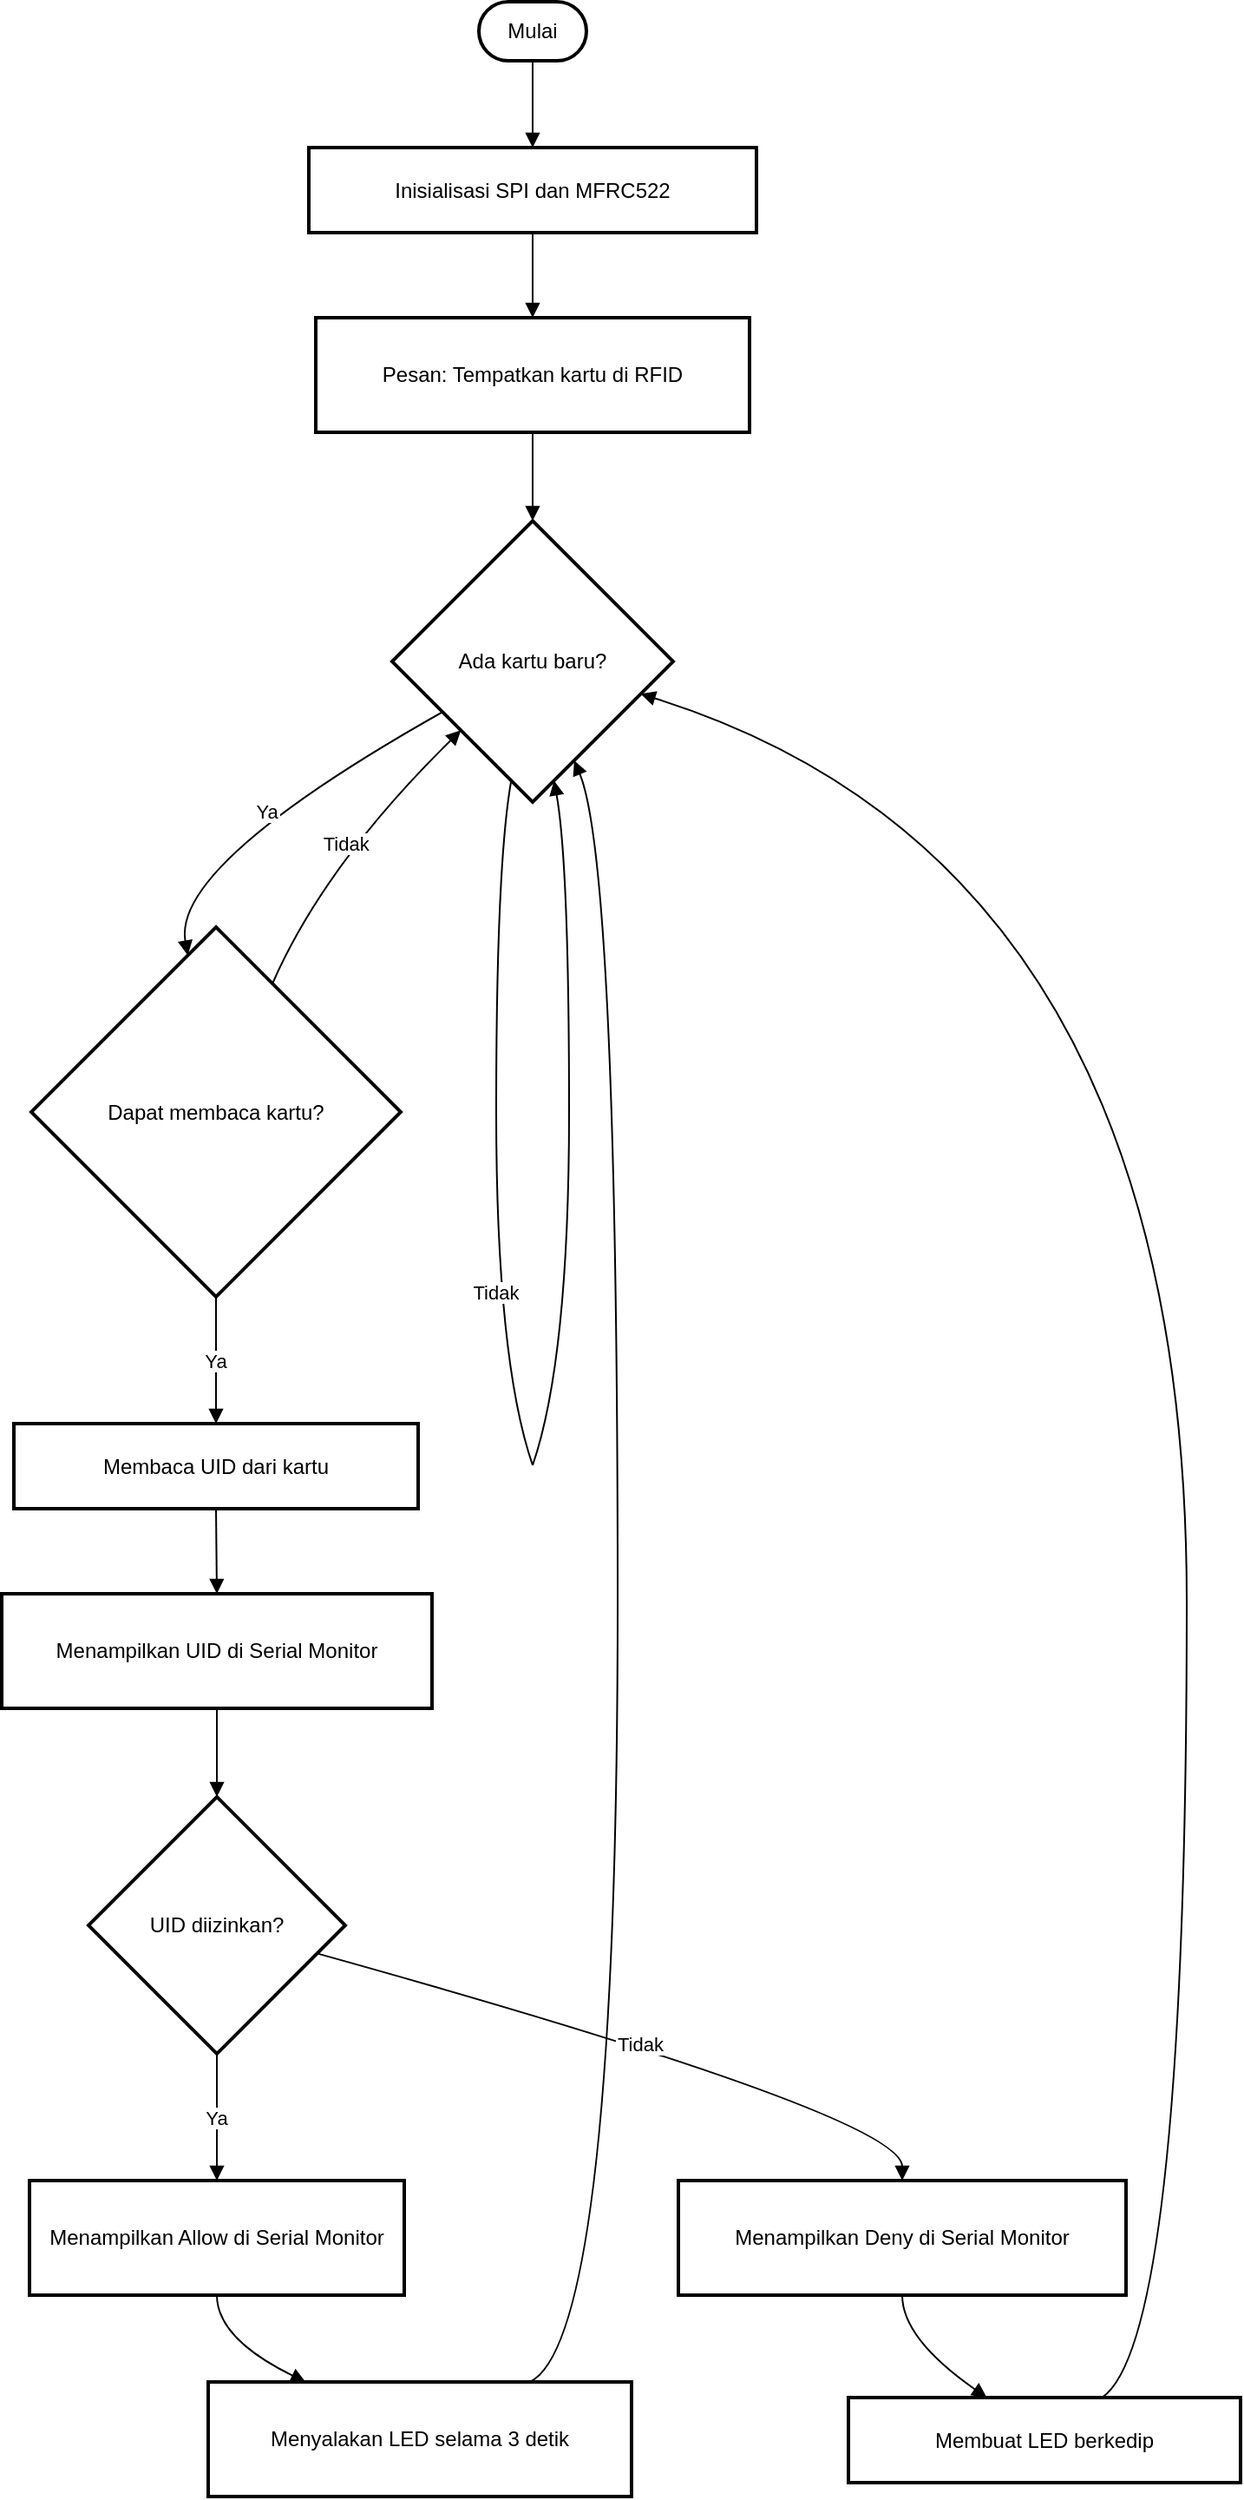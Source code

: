 <mxfile version="24.8.3">
  <diagram name="Page-1" id="YhSlEc9bD7fD2kwrkRbG">
    <mxGraphModel dx="1588" dy="892" grid="1" gridSize="10" guides="1" tooltips="1" connect="1" arrows="1" fold="1" page="1" pageScale="1" pageWidth="827" pageHeight="1169" math="0" shadow="0">
      <root>
        <mxCell id="0" />
        <mxCell id="1" parent="0" />
        <mxCell id="3vg_fKFmb8jQz_aYUg4--1" value="Mulai" style="rounded=1;whiteSpace=wrap;arcSize=50;strokeWidth=2;" vertex="1" parent="1">
          <mxGeometry x="295" y="20" width="62" height="34" as="geometry" />
        </mxCell>
        <mxCell id="3vg_fKFmb8jQz_aYUg4--2" value="Inisialisasi SPI dan MFRC522" style="whiteSpace=wrap;strokeWidth=2;" vertex="1" parent="1">
          <mxGeometry x="197" y="104" width="258" height="49" as="geometry" />
        </mxCell>
        <mxCell id="3vg_fKFmb8jQz_aYUg4--3" value="Pesan: Tempatkan kartu di RFID" style="whiteSpace=wrap;strokeWidth=2;" vertex="1" parent="1">
          <mxGeometry x="201" y="202" width="250" height="66" as="geometry" />
        </mxCell>
        <mxCell id="3vg_fKFmb8jQz_aYUg4--4" value="Ada kartu baru?" style="rhombus;strokeWidth=2;whiteSpace=wrap;" vertex="1" parent="1">
          <mxGeometry x="245" y="319" width="162" height="162" as="geometry" />
        </mxCell>
        <mxCell id="3vg_fKFmb8jQz_aYUg4--5" value="Dapat membaca kartu?" style="rhombus;strokeWidth=2;whiteSpace=wrap;" vertex="1" parent="1">
          <mxGeometry x="37" y="553" width="213" height="213" as="geometry" />
        </mxCell>
        <mxCell id="3vg_fKFmb8jQz_aYUg4--6" value="Membaca UID dari kartu" style="whiteSpace=wrap;strokeWidth=2;" vertex="1" parent="1">
          <mxGeometry x="27" y="839" width="233" height="49" as="geometry" />
        </mxCell>
        <mxCell id="3vg_fKFmb8jQz_aYUg4--7" value="Menampilkan UID di Serial Monitor" style="whiteSpace=wrap;strokeWidth=2;" vertex="1" parent="1">
          <mxGeometry x="20" y="937" width="248" height="66" as="geometry" />
        </mxCell>
        <mxCell id="3vg_fKFmb8jQz_aYUg4--8" value="UID diizinkan?" style="rhombus;strokeWidth=2;whiteSpace=wrap;" vertex="1" parent="1">
          <mxGeometry x="70" y="1054" width="148" height="148" as="geometry" />
        </mxCell>
        <mxCell id="3vg_fKFmb8jQz_aYUg4--9" value="Menampilkan Allow di Serial Monitor" style="whiteSpace=wrap;strokeWidth=2;" vertex="1" parent="1">
          <mxGeometry x="36" y="1275" width="216" height="66" as="geometry" />
        </mxCell>
        <mxCell id="3vg_fKFmb8jQz_aYUg4--10" value="Menyalakan LED selama 3 detik" style="whiteSpace=wrap;strokeWidth=2;" vertex="1" parent="1">
          <mxGeometry x="139" y="1391" width="244" height="66" as="geometry" />
        </mxCell>
        <mxCell id="3vg_fKFmb8jQz_aYUg4--11" value="Menampilkan Deny di Serial Monitor" style="whiteSpace=wrap;strokeWidth=2;" vertex="1" parent="1">
          <mxGeometry x="410" y="1275" width="258" height="66" as="geometry" />
        </mxCell>
        <mxCell id="3vg_fKFmb8jQz_aYUg4--12" value="Membuat LED berkedip" style="whiteSpace=wrap;strokeWidth=2;" vertex="1" parent="1">
          <mxGeometry x="508" y="1400" width="226" height="49" as="geometry" />
        </mxCell>
        <mxCell id="3vg_fKFmb8jQz_aYUg4--13" value="" style="whiteSpace=wrap;strokeWidth=2;" vertex="1" parent="1">
          <mxGeometry x="305" y="659" as="geometry" />
        </mxCell>
        <mxCell id="3vg_fKFmb8jQz_aYUg4--14" value="" style="whiteSpace=wrap;strokeWidth=2;" vertex="1" parent="1">
          <mxGeometry x="326" y="863" as="geometry" />
        </mxCell>
        <mxCell id="3vg_fKFmb8jQz_aYUg4--15" value="" style="curved=1;startArrow=none;endArrow=block;exitX=0.5;exitY=0.99;entryX=0.5;entryY=-0.01;rounded=0;" edge="1" parent="1" source="3vg_fKFmb8jQz_aYUg4--1" target="3vg_fKFmb8jQz_aYUg4--2">
          <mxGeometry relative="1" as="geometry">
            <Array as="points" />
          </mxGeometry>
        </mxCell>
        <mxCell id="3vg_fKFmb8jQz_aYUg4--16" value="" style="curved=1;startArrow=none;endArrow=block;exitX=0.5;exitY=0.99;entryX=0.5;entryY=0.01;rounded=0;" edge="1" parent="1" source="3vg_fKFmb8jQz_aYUg4--2" target="3vg_fKFmb8jQz_aYUg4--3">
          <mxGeometry relative="1" as="geometry">
            <Array as="points" />
          </mxGeometry>
        </mxCell>
        <mxCell id="3vg_fKFmb8jQz_aYUg4--17" value="" style="curved=1;startArrow=none;endArrow=block;exitX=0.5;exitY=1.01;entryX=0.5;entryY=0;rounded=0;" edge="1" parent="1" source="3vg_fKFmb8jQz_aYUg4--3" target="3vg_fKFmb8jQz_aYUg4--4">
          <mxGeometry relative="1" as="geometry">
            <Array as="points" />
          </mxGeometry>
        </mxCell>
        <mxCell id="3vg_fKFmb8jQz_aYUg4--18" value="" style="curved=1;startArrow=none;endArrow=none;exitX=0.41;exitY=1;entryX=Infinity;entryY=Infinity;rounded=0;" edge="1" parent="1" source="3vg_fKFmb8jQz_aYUg4--4" target="3vg_fKFmb8jQz_aYUg4--13">
          <mxGeometry relative="1" as="geometry">
            <Array as="points">
              <mxPoint x="305" y="517" />
            </Array>
          </mxGeometry>
        </mxCell>
        <mxCell id="3vg_fKFmb8jQz_aYUg4--19" value="Tidak" style="curved=1;startArrow=none;endArrow=none;exitX=Infinity;exitY=Infinity;entryX=Infinity;entryY=-Infinity;rounded=0;" edge="1" parent="1" source="3vg_fKFmb8jQz_aYUg4--13" target="3vg_fKFmb8jQz_aYUg4--14">
          <mxGeometry relative="1" as="geometry">
            <Array as="points">
              <mxPoint x="305" y="802" />
            </Array>
          </mxGeometry>
        </mxCell>
        <mxCell id="3vg_fKFmb8jQz_aYUg4--20" value="" style="curved=1;startArrow=none;endArrow=block;exitX=Infinity;exitY=-Infinity;entryX=0.59;entryY=1;rounded=0;" edge="1" parent="1" source="3vg_fKFmb8jQz_aYUg4--14" target="3vg_fKFmb8jQz_aYUg4--4">
          <mxGeometry relative="1" as="geometry">
            <Array as="points">
              <mxPoint x="347" y="802" />
              <mxPoint x="347" y="517" />
            </Array>
          </mxGeometry>
        </mxCell>
        <mxCell id="3vg_fKFmb8jQz_aYUg4--21" value="Ya" style="curved=1;startArrow=none;endArrow=block;exitX=0;exitY=0.78;entryX=0.41;entryY=0;rounded=0;" edge="1" parent="1" source="3vg_fKFmb8jQz_aYUg4--4" target="3vg_fKFmb8jQz_aYUg4--5">
          <mxGeometry relative="1" as="geometry">
            <Array as="points">
              <mxPoint x="118" y="517" />
            </Array>
          </mxGeometry>
        </mxCell>
        <mxCell id="3vg_fKFmb8jQz_aYUg4--22" value="Tidak" style="curved=1;startArrow=none;endArrow=block;exitX=0.72;exitY=0;entryX=0;entryY=0.98;rounded=0;" edge="1" parent="1" source="3vg_fKFmb8jQz_aYUg4--5" target="3vg_fKFmb8jQz_aYUg4--4">
          <mxGeometry relative="1" as="geometry">
            <Array as="points">
              <mxPoint x="206" y="517" />
            </Array>
          </mxGeometry>
        </mxCell>
        <mxCell id="3vg_fKFmb8jQz_aYUg4--23" value="Ya" style="curved=1;startArrow=none;endArrow=block;exitX=0.5;exitY=1;entryX=0.5;entryY=-0.01;rounded=0;" edge="1" parent="1" source="3vg_fKFmb8jQz_aYUg4--5" target="3vg_fKFmb8jQz_aYUg4--6">
          <mxGeometry relative="1" as="geometry">
            <Array as="points" />
          </mxGeometry>
        </mxCell>
        <mxCell id="3vg_fKFmb8jQz_aYUg4--24" value="" style="curved=1;startArrow=none;endArrow=block;exitX=0.5;exitY=0.99;entryX=0.5;entryY=0;rounded=0;" edge="1" parent="1" source="3vg_fKFmb8jQz_aYUg4--6" target="3vg_fKFmb8jQz_aYUg4--7">
          <mxGeometry relative="1" as="geometry">
            <Array as="points" />
          </mxGeometry>
        </mxCell>
        <mxCell id="3vg_fKFmb8jQz_aYUg4--25" value="" style="curved=1;startArrow=none;endArrow=block;exitX=0.5;exitY=1.01;entryX=0.5;entryY=0;rounded=0;" edge="1" parent="1" source="3vg_fKFmb8jQz_aYUg4--7" target="3vg_fKFmb8jQz_aYUg4--8">
          <mxGeometry relative="1" as="geometry">
            <Array as="points" />
          </mxGeometry>
        </mxCell>
        <mxCell id="3vg_fKFmb8jQz_aYUg4--26" value="Ya" style="curved=1;startArrow=none;endArrow=block;exitX=0.5;exitY=1;entryX=0.5;entryY=-0.01;rounded=0;" edge="1" parent="1" source="3vg_fKFmb8jQz_aYUg4--8" target="3vg_fKFmb8jQz_aYUg4--9">
          <mxGeometry relative="1" as="geometry">
            <Array as="points" />
          </mxGeometry>
        </mxCell>
        <mxCell id="3vg_fKFmb8jQz_aYUg4--27" value="" style="curved=1;startArrow=none;endArrow=block;exitX=0.5;exitY=1;entryX=0.23;entryY=0;rounded=0;" edge="1" parent="1" source="3vg_fKFmb8jQz_aYUg4--9" target="3vg_fKFmb8jQz_aYUg4--10">
          <mxGeometry relative="1" as="geometry">
            <Array as="points">
              <mxPoint x="144" y="1366" />
            </Array>
          </mxGeometry>
        </mxCell>
        <mxCell id="3vg_fKFmb8jQz_aYUg4--28" value="" style="curved=1;startArrow=none;endArrow=block;exitX=0.76;exitY=0;entryX=0.71;entryY=1;rounded=0;" edge="1" parent="1" source="3vg_fKFmb8jQz_aYUg4--10" target="3vg_fKFmb8jQz_aYUg4--4">
          <mxGeometry relative="1" as="geometry">
            <Array as="points">
              <mxPoint x="375" y="1366" />
              <mxPoint x="375" y="517" />
            </Array>
          </mxGeometry>
        </mxCell>
        <mxCell id="3vg_fKFmb8jQz_aYUg4--29" value="Tidak" style="curved=1;startArrow=none;endArrow=block;exitX=1;exitY=0.64;entryX=0.5;entryY=-0.01;rounded=0;" edge="1" parent="1" source="3vg_fKFmb8jQz_aYUg4--8" target="3vg_fKFmb8jQz_aYUg4--11">
          <mxGeometry relative="1" as="geometry">
            <Array as="points">
              <mxPoint x="539" y="1238" />
            </Array>
          </mxGeometry>
        </mxCell>
        <mxCell id="3vg_fKFmb8jQz_aYUg4--30" value="" style="curved=1;startArrow=none;endArrow=block;exitX=0.5;exitY=1;entryX=0.35;entryY=-0.01;rounded=0;" edge="1" parent="1" source="3vg_fKFmb8jQz_aYUg4--11" target="3vg_fKFmb8jQz_aYUg4--12">
          <mxGeometry relative="1" as="geometry">
            <Array as="points">
              <mxPoint x="539" y="1366" />
            </Array>
          </mxGeometry>
        </mxCell>
        <mxCell id="3vg_fKFmb8jQz_aYUg4--31" value="" style="curved=1;startArrow=none;endArrow=block;exitX=0.65;exitY=-0.01;entryX=1;entryY=0.65;rounded=0;" edge="1" parent="1" source="3vg_fKFmb8jQz_aYUg4--12" target="3vg_fKFmb8jQz_aYUg4--4">
          <mxGeometry relative="1" as="geometry">
            <Array as="points">
              <mxPoint x="703" y="1366" />
              <mxPoint x="703" y="517" />
            </Array>
          </mxGeometry>
        </mxCell>
      </root>
    </mxGraphModel>
  </diagram>
</mxfile>
